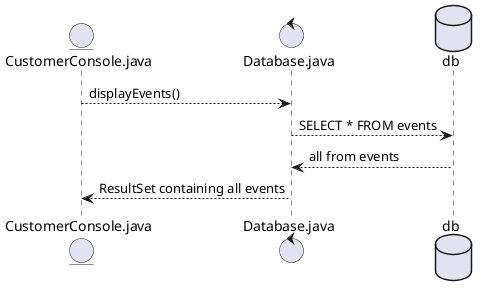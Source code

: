 @startuml

entity CustomerConsole.java as SEAT
control Database.java as data
database db

SEAT --> data: displayEvents()
data --> db: SELECT * FROM events
data <-- db: all from events
SEAT <-- data: ResultSet containing all events

@enduml